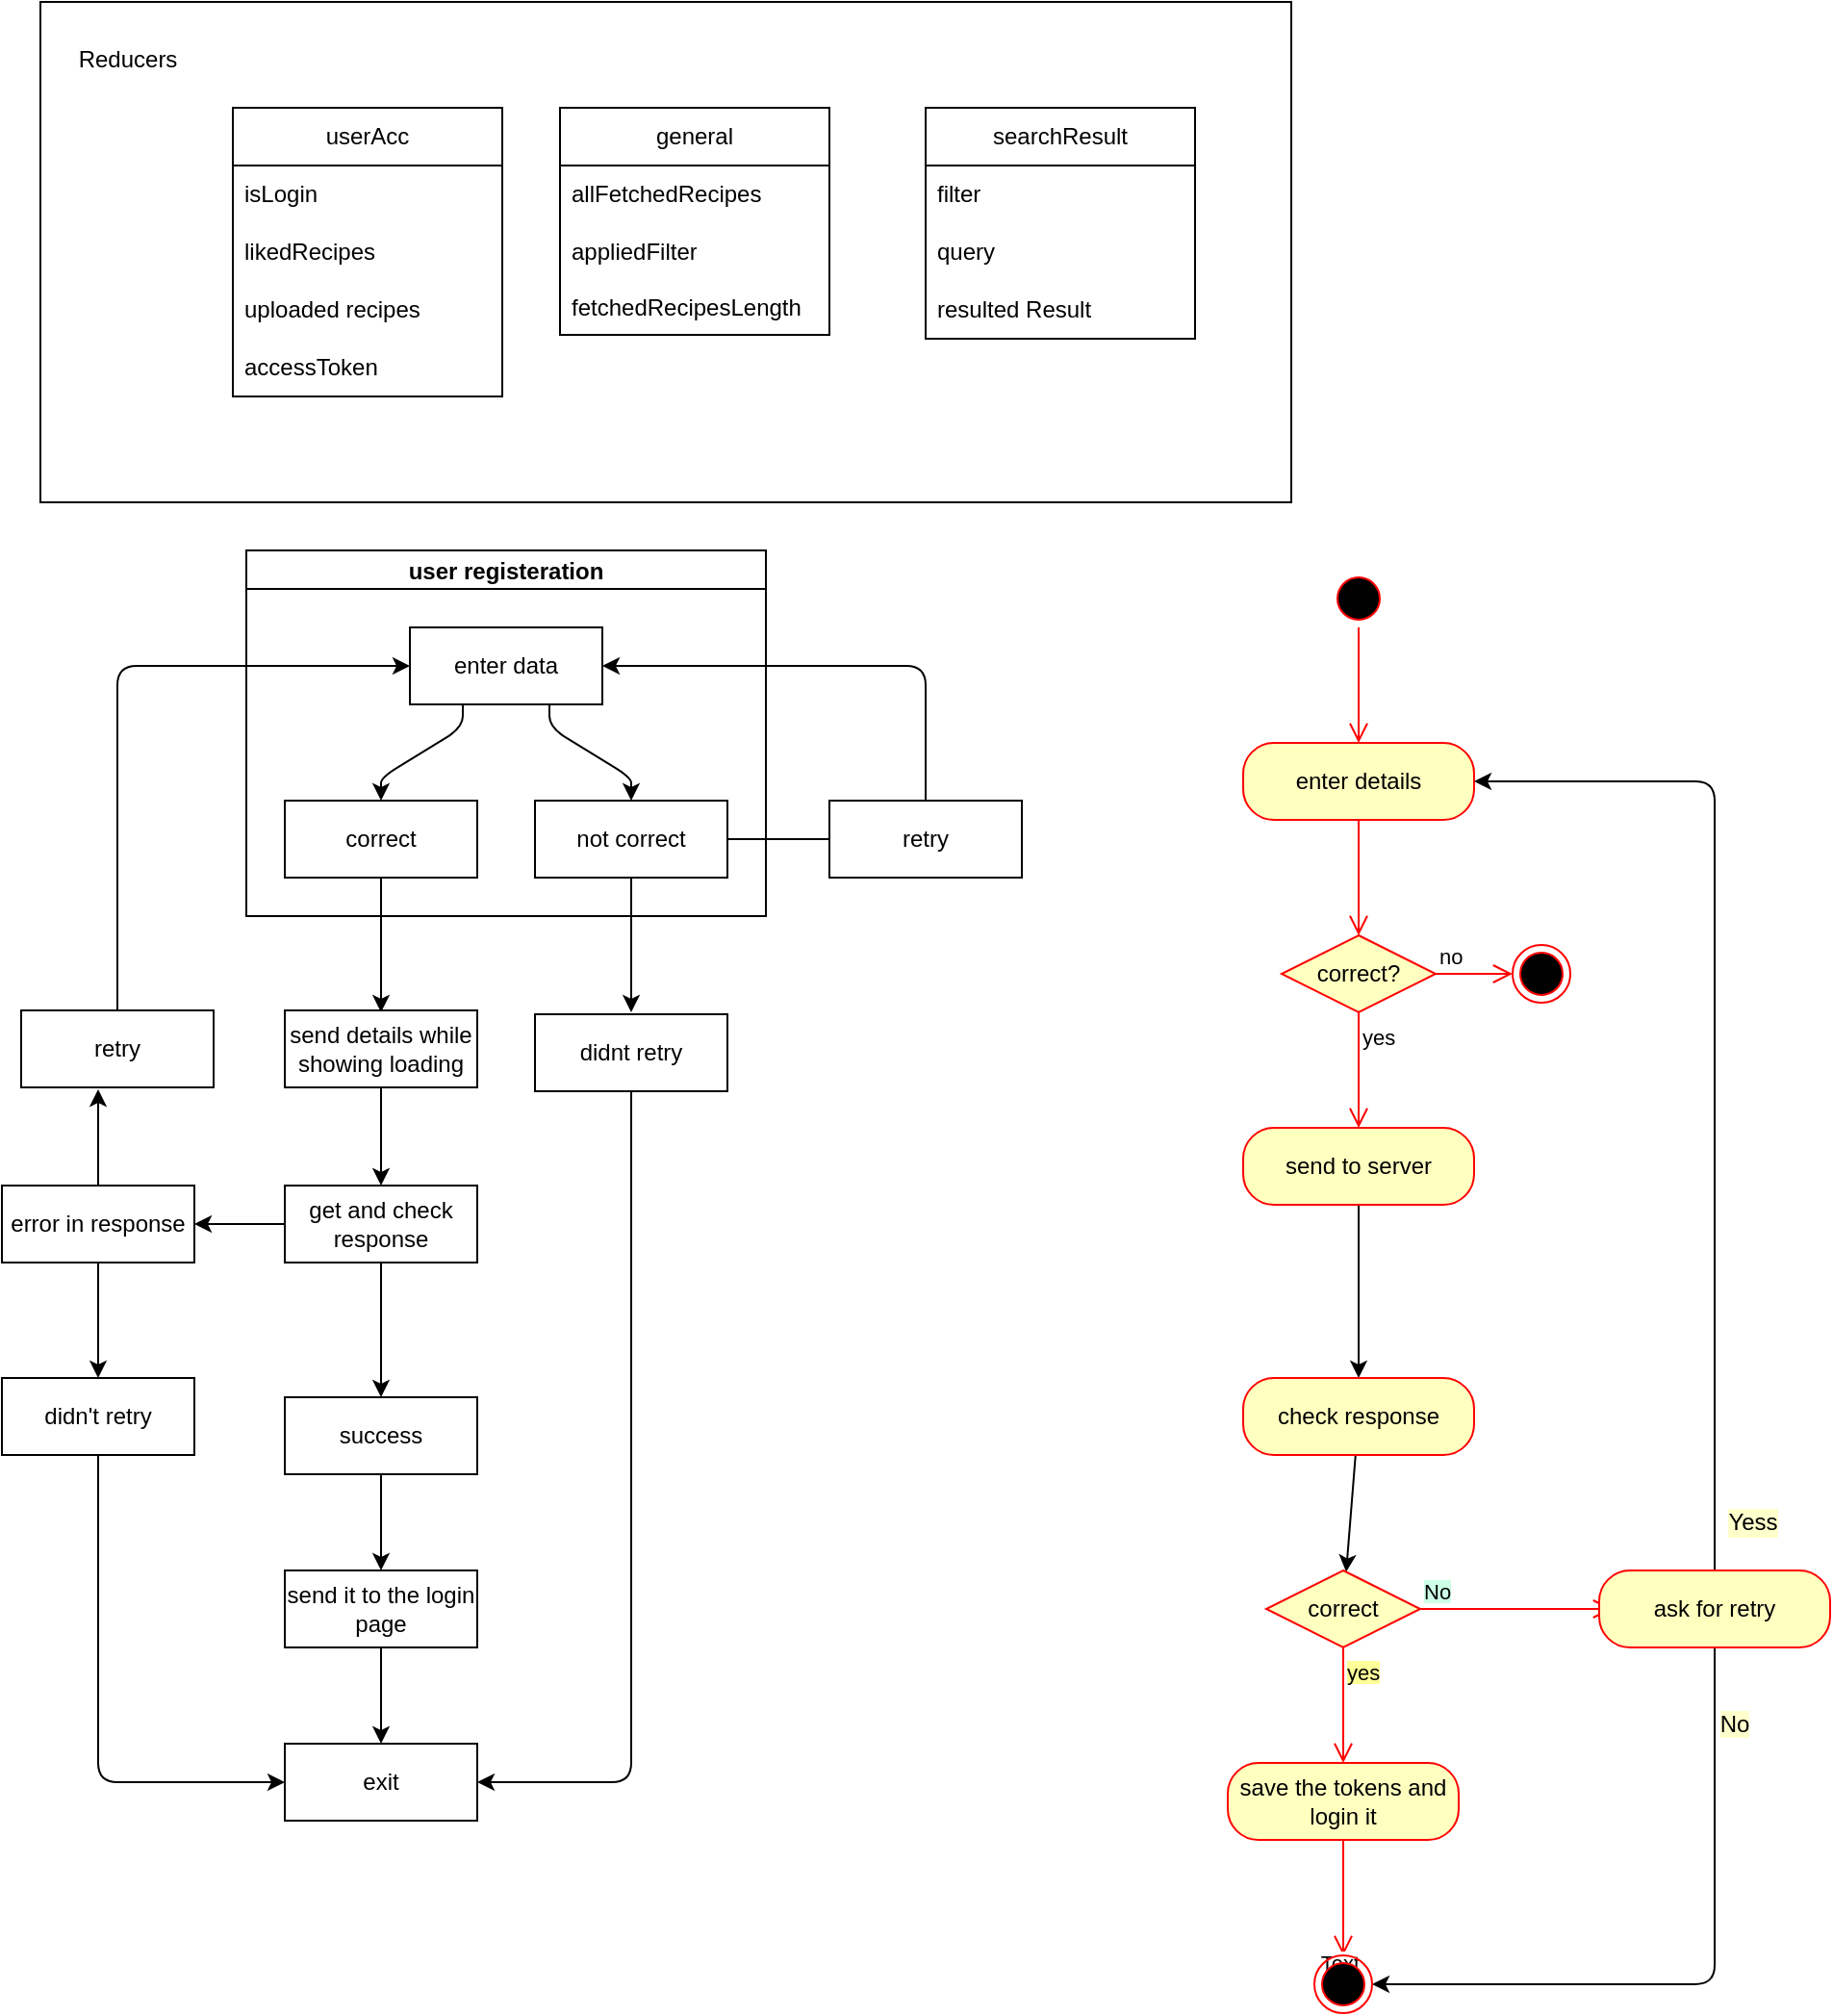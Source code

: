 <mxfile>
    <diagram id="B6Kg2YKeBdFAeTsNYiEm" name="Page-1">
        <mxGraphModel dx="1799" dy="732" grid="1" gridSize="10" guides="1" tooltips="1" connect="1" arrows="1" fold="1" page="1" pageScale="1" pageWidth="827" pageHeight="1169" math="0" shadow="0">
            <root>
                <mxCell id="0"/>
                <mxCell id="1" parent="0"/>
                <mxCell id="20" value="" style="whiteSpace=wrap;html=1;" vertex="1" parent="1">
                    <mxGeometry x="10" y="25" width="650" height="260" as="geometry"/>
                </mxCell>
                <mxCell id="2" value="userAcc" style="swimlane;fontStyle=0;childLayout=stackLayout;horizontal=1;startSize=30;horizontalStack=0;resizeParent=1;resizeParentMax=0;resizeLast=0;collapsible=1;marginBottom=0;whiteSpace=wrap;html=1;" parent="1" vertex="1">
                    <mxGeometry x="110" y="80" width="140" height="150" as="geometry"/>
                </mxCell>
                <mxCell id="3" value="isLogin" style="text;strokeColor=none;fillColor=none;align=left;verticalAlign=middle;spacingLeft=4;spacingRight=4;overflow=hidden;points=[[0,0.5],[1,0.5]];portConstraint=eastwest;rotatable=0;whiteSpace=wrap;html=1;" parent="2" vertex="1">
                    <mxGeometry y="30" width="140" height="30" as="geometry"/>
                </mxCell>
                <mxCell id="4" value="likedRecipes" style="text;strokeColor=none;fillColor=none;align=left;verticalAlign=middle;spacingLeft=4;spacingRight=4;overflow=hidden;points=[[0,0.5],[1,0.5]];portConstraint=eastwest;rotatable=0;whiteSpace=wrap;html=1;" parent="2" vertex="1">
                    <mxGeometry y="60" width="140" height="30" as="geometry"/>
                </mxCell>
                <mxCell id="5" value="uploaded recipes" style="text;strokeColor=none;fillColor=none;align=left;verticalAlign=middle;spacingLeft=4;spacingRight=4;overflow=hidden;points=[[0,0.5],[1,0.5]];portConstraint=eastwest;rotatable=0;whiteSpace=wrap;html=1;" parent="2" vertex="1">
                    <mxGeometry y="90" width="140" height="30" as="geometry"/>
                </mxCell>
                <mxCell id="14" value="accessToken" style="text;strokeColor=none;fillColor=none;align=left;verticalAlign=middle;spacingLeft=4;spacingRight=4;overflow=hidden;points=[[0,0.5],[1,0.5]];portConstraint=eastwest;rotatable=0;whiteSpace=wrap;html=1;" parent="2" vertex="1">
                    <mxGeometry y="120" width="140" height="30" as="geometry"/>
                </mxCell>
                <mxCell id="12" value="general" style="swimlane;fontStyle=0;childLayout=stackLayout;horizontal=1;startSize=30;horizontalStack=0;resizeParent=1;resizeParentMax=0;resizeLast=0;collapsible=1;marginBottom=0;whiteSpace=wrap;html=1;" parent="1" vertex="1">
                    <mxGeometry x="280" y="80" width="140" height="118" as="geometry"/>
                </mxCell>
                <mxCell id="13" value="allFetchedRecipes" style="text;strokeColor=none;fillColor=none;align=left;verticalAlign=middle;spacingLeft=4;spacingRight=4;overflow=hidden;points=[[0,0.5],[1,0.5]];portConstraint=eastwest;rotatable=0;whiteSpace=wrap;html=1;" parent="12" vertex="1">
                    <mxGeometry y="30" width="140" height="30" as="geometry"/>
                </mxCell>
                <mxCell id="15" value="appliedFilter" style="text;strokeColor=none;fillColor=none;align=left;verticalAlign=middle;spacingLeft=4;spacingRight=4;overflow=hidden;points=[[0,0.5],[1,0.5]];portConstraint=eastwest;rotatable=0;whiteSpace=wrap;html=1;" parent="12" vertex="1">
                    <mxGeometry y="60" width="140" height="29" as="geometry"/>
                </mxCell>
                <mxCell id="18" value="fetchedRecipesLength" style="text;strokeColor=none;fillColor=none;align=left;verticalAlign=middle;spacingLeft=4;spacingRight=4;overflow=hidden;points=[[0,0.5],[1,0.5]];portConstraint=eastwest;rotatable=0;whiteSpace=wrap;html=1;" parent="12" vertex="1">
                    <mxGeometry y="89" width="140" height="29" as="geometry"/>
                </mxCell>
                <mxCell id="6" value="searchResult" style="swimlane;fontStyle=0;childLayout=stackLayout;horizontal=1;startSize=30;horizontalStack=0;resizeParent=1;resizeParentMax=0;resizeLast=0;collapsible=1;marginBottom=0;whiteSpace=wrap;html=1;" parent="1" vertex="1">
                    <mxGeometry x="470" y="80" width="140" height="120" as="geometry">
                        <mxRectangle x="470" y="80" width="110" height="30" as="alternateBounds"/>
                    </mxGeometry>
                </mxCell>
                <mxCell id="7" value="filter" style="text;strokeColor=none;fillColor=none;align=left;verticalAlign=middle;spacingLeft=4;spacingRight=4;overflow=hidden;points=[[0,0.5],[1,0.5]];portConstraint=eastwest;rotatable=0;whiteSpace=wrap;html=1;" parent="6" vertex="1">
                    <mxGeometry y="30" width="140" height="30" as="geometry"/>
                </mxCell>
                <mxCell id="8" value="query" style="text;strokeColor=none;fillColor=none;align=left;verticalAlign=middle;spacingLeft=4;spacingRight=4;overflow=hidden;points=[[0,0.5],[1,0.5]];portConstraint=eastwest;rotatable=0;whiteSpace=wrap;html=1;" parent="6" vertex="1">
                    <mxGeometry y="60" width="140" height="30" as="geometry"/>
                </mxCell>
                <mxCell id="10" value="resulted Result" style="text;strokeColor=none;fillColor=none;align=left;verticalAlign=middle;spacingLeft=4;spacingRight=4;overflow=hidden;points=[[0,0.5],[1,0.5]];portConstraint=eastwest;rotatable=0;whiteSpace=wrap;html=1;" parent="6" vertex="1">
                    <mxGeometry y="90" width="140" height="30" as="geometry"/>
                </mxCell>
                <mxCell id="19" value="Reducers&lt;br&gt;" style="text;html=1;align=center;verticalAlign=middle;resizable=0;points=[];autosize=1;strokeColor=none;fillColor=none;" vertex="1" parent="1">
                    <mxGeometry x="20" y="40" width="70" height="30" as="geometry"/>
                </mxCell>
                <mxCell id="24" value="user registeration" style="swimlane;startSize=20;horizontal=1;childLayout=flowLayout;flowOrientation=north;resizable=0;interRankCellSpacing=50;containerType=tree;fontSize=12;" vertex="1" parent="1">
                    <mxGeometry x="117" y="310" width="270" height="190" as="geometry"/>
                </mxCell>
                <mxCell id="25" value="enter data" style="whiteSpace=wrap;html=1;" vertex="1" parent="24">
                    <mxGeometry x="85" y="40" width="100" height="40" as="geometry"/>
                </mxCell>
                <mxCell id="26" value="correct" style="whiteSpace=wrap;html=1;" vertex="1" parent="24">
                    <mxGeometry x="20" y="130" width="100" height="40" as="geometry"/>
                </mxCell>
                <mxCell id="27" value="" style="html=1;rounded=1;curved=0;sourcePerimeterSpacing=0;targetPerimeterSpacing=0;startSize=6;endSize=6;noEdgeStyle=1;orthogonal=1;" edge="1" parent="24" source="25" target="26">
                    <mxGeometry relative="1" as="geometry">
                        <Array as="points">
                            <mxPoint x="112.5" y="92"/>
                            <mxPoint x="70" y="118"/>
                        </Array>
                    </mxGeometry>
                </mxCell>
                <mxCell id="28" value="not correct" style="whiteSpace=wrap;html=1;" vertex="1" parent="24">
                    <mxGeometry x="150" y="130" width="100" height="40" as="geometry"/>
                </mxCell>
                <mxCell id="29" value="" style="html=1;rounded=1;curved=0;sourcePerimeterSpacing=0;targetPerimeterSpacing=0;startSize=6;endSize=6;noEdgeStyle=1;orthogonal=1;" edge="1" parent="24" source="25" target="28">
                    <mxGeometry relative="1" as="geometry">
                        <Array as="points">
                            <mxPoint x="157.5" y="92"/>
                            <mxPoint x="200" y="118"/>
                        </Array>
                    </mxGeometry>
                </mxCell>
                <mxCell id="34" style="edgeStyle=none;html=1;" edge="1" parent="1" source="26">
                    <mxGeometry relative="1" as="geometry">
                        <mxPoint x="187.0" y="550" as="targetPoint"/>
                    </mxGeometry>
                </mxCell>
                <mxCell id="45" style="edgeStyle=none;html=1;" edge="1" parent="1" source="35" target="37">
                    <mxGeometry relative="1" as="geometry"/>
                </mxCell>
                <mxCell id="35" value="send details while showing loading" style="whiteSpace=wrap;html=1;" vertex="1" parent="1">
                    <mxGeometry x="137" y="549" width="100" height="40" as="geometry"/>
                </mxCell>
                <mxCell id="36" value="" style="html=1;rounded=1;curved=0;sourcePerimeterSpacing=0;targetPerimeterSpacing=0;startSize=6;endSize=6;noEdgeStyle=1;orthogonal=1;" edge="1" parent="1" source="1" target="35">
                    <mxGeometry relative="1" as="geometry">
                        <mxPoint x="229.5" y="390" as="sourcePoint"/>
                        <mxPoint x="187.0" y="440" as="targetPoint"/>
                        <Array as="points">
                            <mxPoint x="229.5" y="402"/>
                            <mxPoint x="187" y="428"/>
                        </Array>
                    </mxGeometry>
                </mxCell>
                <mxCell id="46" style="edgeStyle=none;html=1;" edge="1" parent="1" source="37">
                    <mxGeometry relative="1" as="geometry">
                        <mxPoint x="90" y="660" as="targetPoint"/>
                    </mxGeometry>
                </mxCell>
                <mxCell id="48" style="edgeStyle=none;html=1;" edge="1" parent="1" source="37">
                    <mxGeometry relative="1" as="geometry">
                        <mxPoint x="187" y="750" as="targetPoint"/>
                    </mxGeometry>
                </mxCell>
                <mxCell id="37" value="get and check response" style="whiteSpace=wrap;html=1;" vertex="1" parent="1">
                    <mxGeometry x="137" y="640" width="100" height="40" as="geometry"/>
                </mxCell>
                <mxCell id="38" style="edgeStyle=none;html=1;" edge="1" parent="1" source="28">
                    <mxGeometry relative="1" as="geometry">
                        <mxPoint x="317" y="550" as="targetPoint"/>
                    </mxGeometry>
                </mxCell>
                <mxCell id="61" style="edgeStyle=none;html=1;" edge="1" parent="1" source="40" target="57">
                    <mxGeometry relative="1" as="geometry">
                        <Array as="points">
                            <mxPoint x="317" y="950"/>
                        </Array>
                    </mxGeometry>
                </mxCell>
                <mxCell id="40" value="didnt retry" style="whiteSpace=wrap;html=1;" vertex="1" parent="1">
                    <mxGeometry x="267" y="551" width="100" height="40" as="geometry"/>
                </mxCell>
                <mxCell id="42" style="edgeStyle=none;html=1;" edge="1" parent="1" source="28">
                    <mxGeometry relative="1" as="geometry">
                        <mxPoint x="460" y="460" as="targetPoint"/>
                    </mxGeometry>
                </mxCell>
                <mxCell id="44" style="edgeStyle=none;html=1;entryX=1;entryY=0.5;entryDx=0;entryDy=0;" edge="1" parent="1" source="43" target="25">
                    <mxGeometry relative="1" as="geometry">
                        <Array as="points">
                            <mxPoint x="470" y="370"/>
                        </Array>
                    </mxGeometry>
                </mxCell>
                <mxCell id="43" value="retry" style="whiteSpace=wrap;html=1;" vertex="1" parent="1">
                    <mxGeometry x="420" y="440" width="100" height="40" as="geometry"/>
                </mxCell>
                <mxCell id="53" style="edgeStyle=none;html=1;" edge="1" parent="1" source="47">
                    <mxGeometry relative="1" as="geometry">
                        <mxPoint x="40" y="590" as="targetPoint"/>
                    </mxGeometry>
                </mxCell>
                <mxCell id="58" style="edgeStyle=none;html=1;" edge="1" parent="1" source="47">
                    <mxGeometry relative="1" as="geometry">
                        <mxPoint x="40" y="740" as="targetPoint"/>
                    </mxGeometry>
                </mxCell>
                <mxCell id="47" value="error in response" style="whiteSpace=wrap;html=1;" vertex="1" parent="1">
                    <mxGeometry x="-10" y="640" width="100" height="40" as="geometry"/>
                </mxCell>
                <mxCell id="50" style="edgeStyle=none;html=1;" edge="1" parent="1" source="49">
                    <mxGeometry relative="1" as="geometry">
                        <mxPoint x="187" y="840" as="targetPoint"/>
                    </mxGeometry>
                </mxCell>
                <mxCell id="49" value="success" style="whiteSpace=wrap;html=1;" vertex="1" parent="1">
                    <mxGeometry x="137" y="750" width="100" height="40" as="geometry"/>
                </mxCell>
                <mxCell id="56" style="edgeStyle=none;html=1;" edge="1" parent="1" source="52">
                    <mxGeometry relative="1" as="geometry">
                        <mxPoint x="187" y="930" as="targetPoint"/>
                    </mxGeometry>
                </mxCell>
                <mxCell id="52" value="send it to the login page" style="whiteSpace=wrap;html=1;" vertex="1" parent="1">
                    <mxGeometry x="137" y="840" width="100" height="40" as="geometry"/>
                </mxCell>
                <mxCell id="55" style="edgeStyle=none;html=1;" edge="1" parent="1" source="54" target="25">
                    <mxGeometry relative="1" as="geometry">
                        <Array as="points">
                            <mxPoint x="50" y="370"/>
                        </Array>
                    </mxGeometry>
                </mxCell>
                <mxCell id="54" value="retry" style="whiteSpace=wrap;html=1;" vertex="1" parent="1">
                    <mxGeometry y="549" width="100" height="40" as="geometry"/>
                </mxCell>
                <mxCell id="57" value="exit" style="whiteSpace=wrap;html=1;" vertex="1" parent="1">
                    <mxGeometry x="137" y="930" width="100" height="40" as="geometry"/>
                </mxCell>
                <mxCell id="60" style="edgeStyle=none;html=1;" edge="1" parent="1" source="59" target="57">
                    <mxGeometry relative="1" as="geometry">
                        <Array as="points">
                            <mxPoint x="40" y="950"/>
                        </Array>
                    </mxGeometry>
                </mxCell>
                <mxCell id="59" value="didn't retry" style="whiteSpace=wrap;html=1;" vertex="1" parent="1">
                    <mxGeometry x="-10" y="740" width="100" height="40" as="geometry"/>
                </mxCell>
                <mxCell id="62" value="" style="ellipse;html=1;shape=startState;fillColor=#000000;strokeColor=#ff0000;" vertex="1" parent="1">
                    <mxGeometry x="680" y="320" width="30" height="30" as="geometry"/>
                </mxCell>
                <mxCell id="63" value="" style="edgeStyle=orthogonalEdgeStyle;html=1;verticalAlign=bottom;endArrow=open;endSize=8;strokeColor=#ff0000;" edge="1" source="62" parent="1">
                    <mxGeometry relative="1" as="geometry">
                        <mxPoint x="695" y="410" as="targetPoint"/>
                    </mxGeometry>
                </mxCell>
                <mxCell id="65" value="enter details" style="rounded=1;whiteSpace=wrap;html=1;arcSize=40;fontColor=#000000;fillColor=#ffffc0;strokeColor=#ff0000;" vertex="1" parent="1">
                    <mxGeometry x="635" y="410" width="120" height="40" as="geometry"/>
                </mxCell>
                <mxCell id="66" value="" style="edgeStyle=orthogonalEdgeStyle;html=1;verticalAlign=bottom;endArrow=open;endSize=8;strokeColor=#ff0000;" edge="1" source="65" parent="1">
                    <mxGeometry relative="1" as="geometry">
                        <mxPoint x="695" y="510" as="targetPoint"/>
                    </mxGeometry>
                </mxCell>
                <mxCell id="70" value="&lt;font color=&quot;#000000&quot;&gt;correct?&lt;/font&gt;" style="rhombus;whiteSpace=wrap;html=1;fillColor=#ffffc0;strokeColor=#ff0000;" vertex="1" parent="1">
                    <mxGeometry x="655" y="510" width="80" height="40" as="geometry"/>
                </mxCell>
                <mxCell id="71" value="no" style="edgeStyle=orthogonalEdgeStyle;html=1;align=left;verticalAlign=bottom;endArrow=open;endSize=8;strokeColor=#ff0000;" edge="1" source="70" parent="1" target="91">
                    <mxGeometry x="-1" relative="1" as="geometry">
                        <mxPoint x="790" y="530" as="targetPoint"/>
                    </mxGeometry>
                </mxCell>
                <mxCell id="72" value="yes" style="edgeStyle=orthogonalEdgeStyle;html=1;align=left;verticalAlign=top;endArrow=open;endSize=8;strokeColor=#ff0000;" edge="1" source="70" parent="1">
                    <mxGeometry x="-1" relative="1" as="geometry">
                        <mxPoint x="695" y="610" as="targetPoint"/>
                    </mxGeometry>
                </mxCell>
                <mxCell id="75" style="edgeStyle=none;html=1;fontColor=#000000;" edge="1" parent="1" source="73">
                    <mxGeometry relative="1" as="geometry">
                        <mxPoint x="695" y="740" as="targetPoint"/>
                    </mxGeometry>
                </mxCell>
                <mxCell id="73" value="send to server" style="rounded=1;whiteSpace=wrap;html=1;arcSize=40;fontColor=#000000;fillColor=#ffffc0;strokeColor=#ff0000;" vertex="1" parent="1">
                    <mxGeometry x="635" y="610" width="120" height="40" as="geometry"/>
                </mxCell>
                <mxCell id="80" style="edgeStyle=none;html=1;fontColor=#000000;" edge="1" parent="1" source="76" target="77">
                    <mxGeometry relative="1" as="geometry"/>
                </mxCell>
                <mxCell id="76" value="check response" style="rounded=1;whiteSpace=wrap;html=1;arcSize=40;fontColor=#000000;fillColor=#ffffc0;strokeColor=#ff0000;" vertex="1" parent="1">
                    <mxGeometry x="635" y="740" width="120" height="40" as="geometry"/>
                </mxCell>
                <mxCell id="77" value="correct" style="rhombus;whiteSpace=wrap;html=1;fillColor=#ffffc0;strokeColor=#ff0000;fontColor=#000000;" vertex="1" parent="1">
                    <mxGeometry x="647" y="840" width="80" height="40" as="geometry"/>
                </mxCell>
                <mxCell id="78" value="&lt;span style=&quot;background-color: rgb(204, 255, 230);&quot;&gt;No&lt;/span&gt;" style="edgeStyle=orthogonalEdgeStyle;html=1;align=left;verticalAlign=bottom;endArrow=open;endSize=8;strokeColor=#ff0000;fontColor=#000000;" edge="1" source="77" parent="1">
                    <mxGeometry x="-1" relative="1" as="geometry">
                        <mxPoint x="827" y="860" as="targetPoint"/>
                    </mxGeometry>
                </mxCell>
                <mxCell id="79" value="&lt;span style=&quot;background-color: rgb(255, 255, 153);&quot;&gt;yes&lt;/span&gt;" style="edgeStyle=orthogonalEdgeStyle;html=1;align=left;verticalAlign=top;endArrow=open;endSize=8;strokeColor=#ff0000;fontColor=#000000;" edge="1" source="77" parent="1">
                    <mxGeometry x="-1" relative="1" as="geometry">
                        <mxPoint x="687" y="940" as="targetPoint"/>
                    </mxGeometry>
                </mxCell>
                <mxCell id="82" value="save the tokens and login it" style="rounded=1;whiteSpace=wrap;html=1;arcSize=40;fontColor=#000000;fillColor=#ffffc0;strokeColor=#ff0000;" vertex="1" parent="1">
                    <mxGeometry x="627" y="940" width="120" height="40" as="geometry"/>
                </mxCell>
                <mxCell id="83" value="" style="edgeStyle=orthogonalEdgeStyle;html=1;verticalAlign=bottom;endArrow=open;endSize=8;strokeColor=#ff0000;labelBackgroundColor=#FFFF99;fontColor=#000000;" edge="1" source="82" parent="1">
                    <mxGeometry relative="1" as="geometry">
                        <mxPoint x="687" y="1040" as="targetPoint"/>
                    </mxGeometry>
                </mxCell>
                <mxCell id="89" value="Text" style="edgeLabel;html=1;align=center;verticalAlign=middle;resizable=0;points=[];fontColor=#000000;" vertex="1" connectable="0" parent="83">
                    <mxGeometry x="1" y="-5" relative="1" as="geometry">
                        <mxPoint x="3" y="4" as="offset"/>
                    </mxGeometry>
                </mxCell>
                <mxCell id="85" style="edgeStyle=none;html=1;labelBackgroundColor=#FFFF99;fontColor=#000000;" edge="1" parent="1" source="84" target="90">
                    <mxGeometry relative="1" as="geometry">
                        <mxPoint x="880" y="1010" as="targetPoint"/>
                        <Array as="points">
                            <mxPoint x="880" y="1055"/>
                        </Array>
                    </mxGeometry>
                </mxCell>
                <mxCell id="87" style="edgeStyle=none;html=1;labelBackgroundColor=#FFFF99;fontColor=#000000;entryX=1;entryY=0.5;entryDx=0;entryDy=0;" edge="1" parent="1" source="84" target="65">
                    <mxGeometry relative="1" as="geometry">
                        <mxPoint x="880" y="710" as="targetPoint"/>
                        <Array as="points">
                            <mxPoint x="880" y="430"/>
                        </Array>
                    </mxGeometry>
                </mxCell>
                <mxCell id="84" value="ask for retry" style="rounded=1;whiteSpace=wrap;html=1;arcSize=40;fontColor=#000000;fillColor=#ffffc0;strokeColor=#ff0000;" vertex="1" parent="1">
                    <mxGeometry x="820" y="840" width="120" height="40" as="geometry"/>
                </mxCell>
                <mxCell id="86" value="&lt;span style=&quot;background-color: rgb(255, 255, 204);&quot;&gt;No&lt;/span&gt;" style="text;html=1;align=center;verticalAlign=middle;resizable=0;points=[];autosize=1;strokeColor=none;fillColor=none;fontColor=#000000;" vertex="1" parent="1">
                    <mxGeometry x="870" y="905" width="40" height="30" as="geometry"/>
                </mxCell>
                <mxCell id="88" value="Yess" style="text;strokeColor=none;align=center;fillColor=none;html=1;verticalAlign=middle;whiteSpace=wrap;rounded=0;labelBackgroundColor=#FFFFCC;fontColor=#000000;" vertex="1" parent="1">
                    <mxGeometry x="870" y="800" width="60" height="30" as="geometry"/>
                </mxCell>
                <mxCell id="90" value="" style="ellipse;html=1;shape=endState;fillColor=#000000;strokeColor=#ff0000;labelBackgroundColor=#FFFFCC;fontColor=#000000;" vertex="1" parent="1">
                    <mxGeometry x="672" y="1040" width="30" height="30" as="geometry"/>
                </mxCell>
                <mxCell id="91" value="" style="ellipse;html=1;shape=endState;fillColor=#000000;strokeColor=#ff0000;labelBackgroundColor=#FFFFCC;fontColor=#000000;" vertex="1" parent="1">
                    <mxGeometry x="775" y="515" width="30" height="30" as="geometry"/>
                </mxCell>
            </root>
        </mxGraphModel>
    </diagram>
</mxfile>